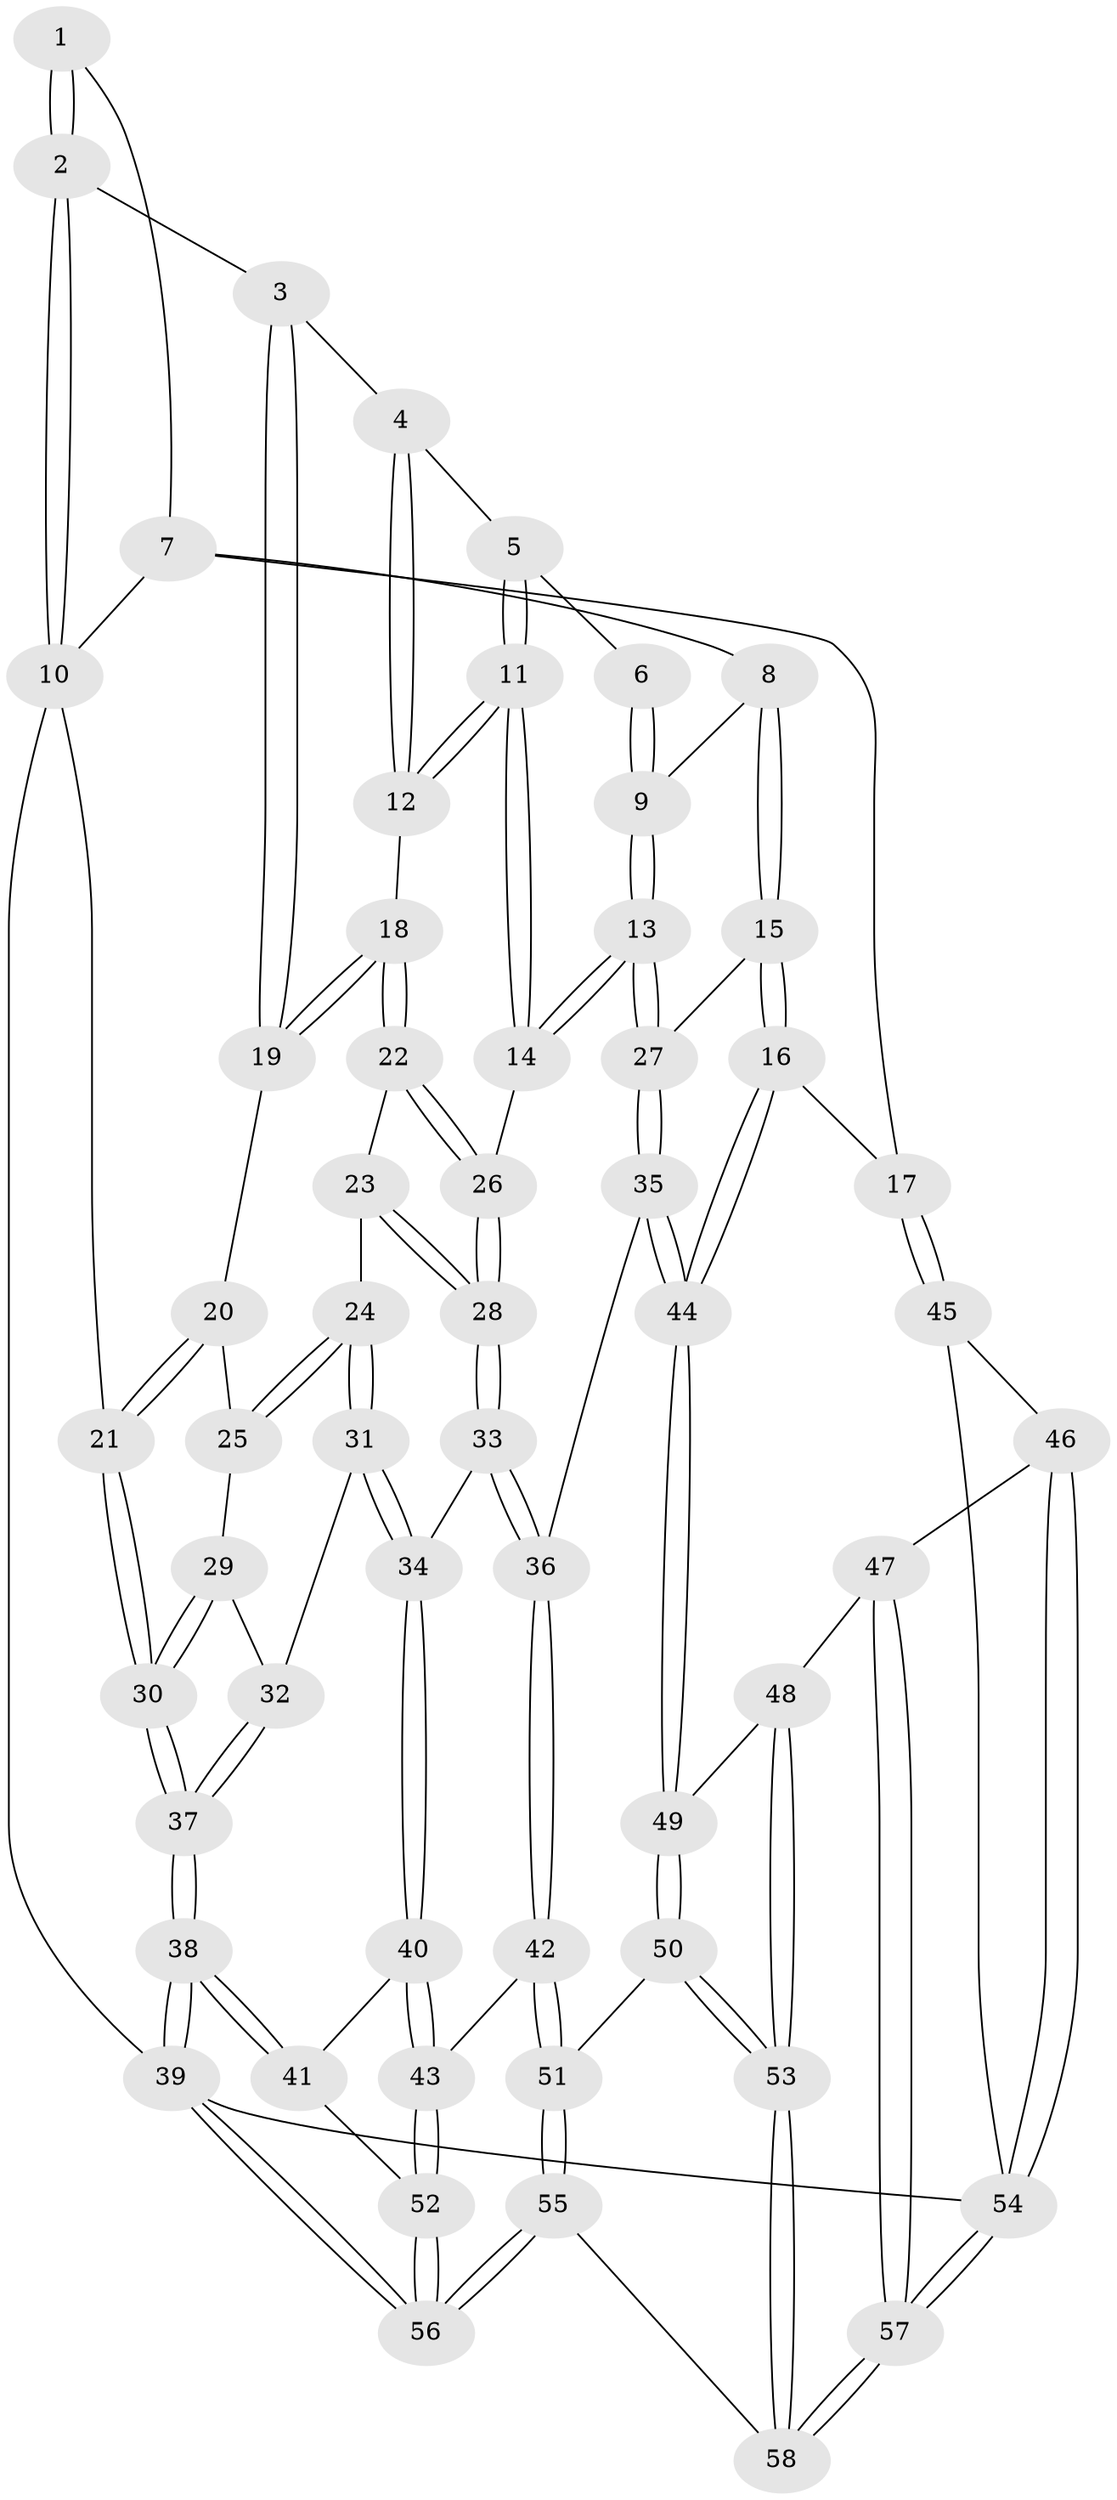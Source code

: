 // Generated by graph-tools (version 1.1) at 2025/17/03/09/25 04:17:09]
// undirected, 58 vertices, 141 edges
graph export_dot {
graph [start="1"]
  node [color=gray90,style=filled];
  1 [pos="+0.4523447538874925+0"];
  2 [pos="+0+0"];
  3 [pos="+0.06518999818946458+0.01833667149097317"];
  4 [pos="+0.20640633094499383+0.13777385026895037"];
  5 [pos="+0.3132796774776412+0.16059582446257292"];
  6 [pos="+0.4076030481785378+0.06353478594164637"];
  7 [pos="+0.6909694245865572+0"];
  8 [pos="+0.7109076612756421+0"];
  9 [pos="+0.4807181192650448+0.2449045352862498"];
  10 [pos="+0+0"];
  11 [pos="+0.35190191489052614+0.27855875260708607"];
  12 [pos="+0.2204533101888821+0.26748669186651997"];
  13 [pos="+0.45908083723691545+0.3661561394231067"];
  14 [pos="+0.44310873243976373+0.3655399589312616"];
  15 [pos="+0.8595345082682754+0.4039822172981917"];
  16 [pos="+0.923532005065327+0.440630050811032"];
  17 [pos="+0.9512867342901453+0.450213563557525"];
  18 [pos="+0.197213295058433+0.2898182126791728"];
  19 [pos="+0.15828632658594938+0.28326631053224777"];
  20 [pos="+0.11357785081026564+0.30053986945102085"];
  21 [pos="+0+0.10881928975092613"];
  22 [pos="+0.20202616314298935+0.3222610620146447"];
  23 [pos="+0.2001403255058565+0.34117558273559334"];
  24 [pos="+0.13166974913970445+0.3942548920851549"];
  25 [pos="+0.11625009540632383+0.36869459557462003"];
  26 [pos="+0.43046035948560674+0.3722699049310524"];
  27 [pos="+0.5609310803378013+0.4318631555768913"];
  28 [pos="+0.2923491883148221+0.4587444790125877"];
  29 [pos="+0+0.34590082553380674"];
  30 [pos="+0+0.11326201062387224"];
  31 [pos="+0.12731041005509594+0.486865671688703"];
  32 [pos="+0.08953857366229297+0.47246603199981296"];
  33 [pos="+0.25238908458382964+0.5051692476352866"];
  34 [pos="+0.16785120606112366+0.5392806551646243"];
  35 [pos="+0.4676385130245928+0.6869588689961331"];
  36 [pos="+0.4410550514057716+0.7009049807547653"];
  37 [pos="+0+0.5166822084186611"];
  38 [pos="+0+0.7157809489161374"];
  39 [pos="+0+1"];
  40 [pos="+0.15441270884418054+0.5747064707924529"];
  41 [pos="+0+0.6963399058471399"];
  42 [pos="+0.36101102391867324+0.791272251403602"];
  43 [pos="+0.29571665602838815+0.7913204300405006"];
  44 [pos="+0.607050151627562+0.7544583190311785"];
  45 [pos="+0.9943062048629919+0.56707814939154"];
  46 [pos="+0.834711430219334+0.8042249887007481"];
  47 [pos="+0.7441752522625985+0.8504110417268679"];
  48 [pos="+0.6882150860990074+0.8299112928608963"];
  49 [pos="+0.6133359416360771+0.7655224716414698"];
  50 [pos="+0.5131228681564208+0.9591359448972039"];
  51 [pos="+0.37892259478167345+0.8302477589576898"];
  52 [pos="+0.1843338649526842+0.8581552164215006"];
  53 [pos="+0.5356783951828357+1"];
  54 [pos="+1+1"];
  55 [pos="+0.28589125217305694+1"];
  56 [pos="+0.040534219674418+1"];
  57 [pos="+0.715171307570259+1"];
  58 [pos="+0.5810485351279314+1"];
  1 -- 2;
  1 -- 2;
  1 -- 7;
  2 -- 3;
  2 -- 10;
  2 -- 10;
  3 -- 4;
  3 -- 19;
  3 -- 19;
  4 -- 5;
  4 -- 12;
  4 -- 12;
  5 -- 6;
  5 -- 11;
  5 -- 11;
  6 -- 9;
  6 -- 9;
  7 -- 8;
  7 -- 10;
  7 -- 17;
  8 -- 9;
  8 -- 15;
  8 -- 15;
  9 -- 13;
  9 -- 13;
  10 -- 21;
  10 -- 39;
  11 -- 12;
  11 -- 12;
  11 -- 14;
  11 -- 14;
  12 -- 18;
  13 -- 14;
  13 -- 14;
  13 -- 27;
  13 -- 27;
  14 -- 26;
  15 -- 16;
  15 -- 16;
  15 -- 27;
  16 -- 17;
  16 -- 44;
  16 -- 44;
  17 -- 45;
  17 -- 45;
  18 -- 19;
  18 -- 19;
  18 -- 22;
  18 -- 22;
  19 -- 20;
  20 -- 21;
  20 -- 21;
  20 -- 25;
  21 -- 30;
  21 -- 30;
  22 -- 23;
  22 -- 26;
  22 -- 26;
  23 -- 24;
  23 -- 28;
  23 -- 28;
  24 -- 25;
  24 -- 25;
  24 -- 31;
  24 -- 31;
  25 -- 29;
  26 -- 28;
  26 -- 28;
  27 -- 35;
  27 -- 35;
  28 -- 33;
  28 -- 33;
  29 -- 30;
  29 -- 30;
  29 -- 32;
  30 -- 37;
  30 -- 37;
  31 -- 32;
  31 -- 34;
  31 -- 34;
  32 -- 37;
  32 -- 37;
  33 -- 34;
  33 -- 36;
  33 -- 36;
  34 -- 40;
  34 -- 40;
  35 -- 36;
  35 -- 44;
  35 -- 44;
  36 -- 42;
  36 -- 42;
  37 -- 38;
  37 -- 38;
  38 -- 39;
  38 -- 39;
  38 -- 41;
  38 -- 41;
  39 -- 56;
  39 -- 56;
  39 -- 54;
  40 -- 41;
  40 -- 43;
  40 -- 43;
  41 -- 52;
  42 -- 43;
  42 -- 51;
  42 -- 51;
  43 -- 52;
  43 -- 52;
  44 -- 49;
  44 -- 49;
  45 -- 46;
  45 -- 54;
  46 -- 47;
  46 -- 54;
  46 -- 54;
  47 -- 48;
  47 -- 57;
  47 -- 57;
  48 -- 49;
  48 -- 53;
  48 -- 53;
  49 -- 50;
  49 -- 50;
  50 -- 51;
  50 -- 53;
  50 -- 53;
  51 -- 55;
  51 -- 55;
  52 -- 56;
  52 -- 56;
  53 -- 58;
  53 -- 58;
  54 -- 57;
  54 -- 57;
  55 -- 56;
  55 -- 56;
  55 -- 58;
  57 -- 58;
  57 -- 58;
}
